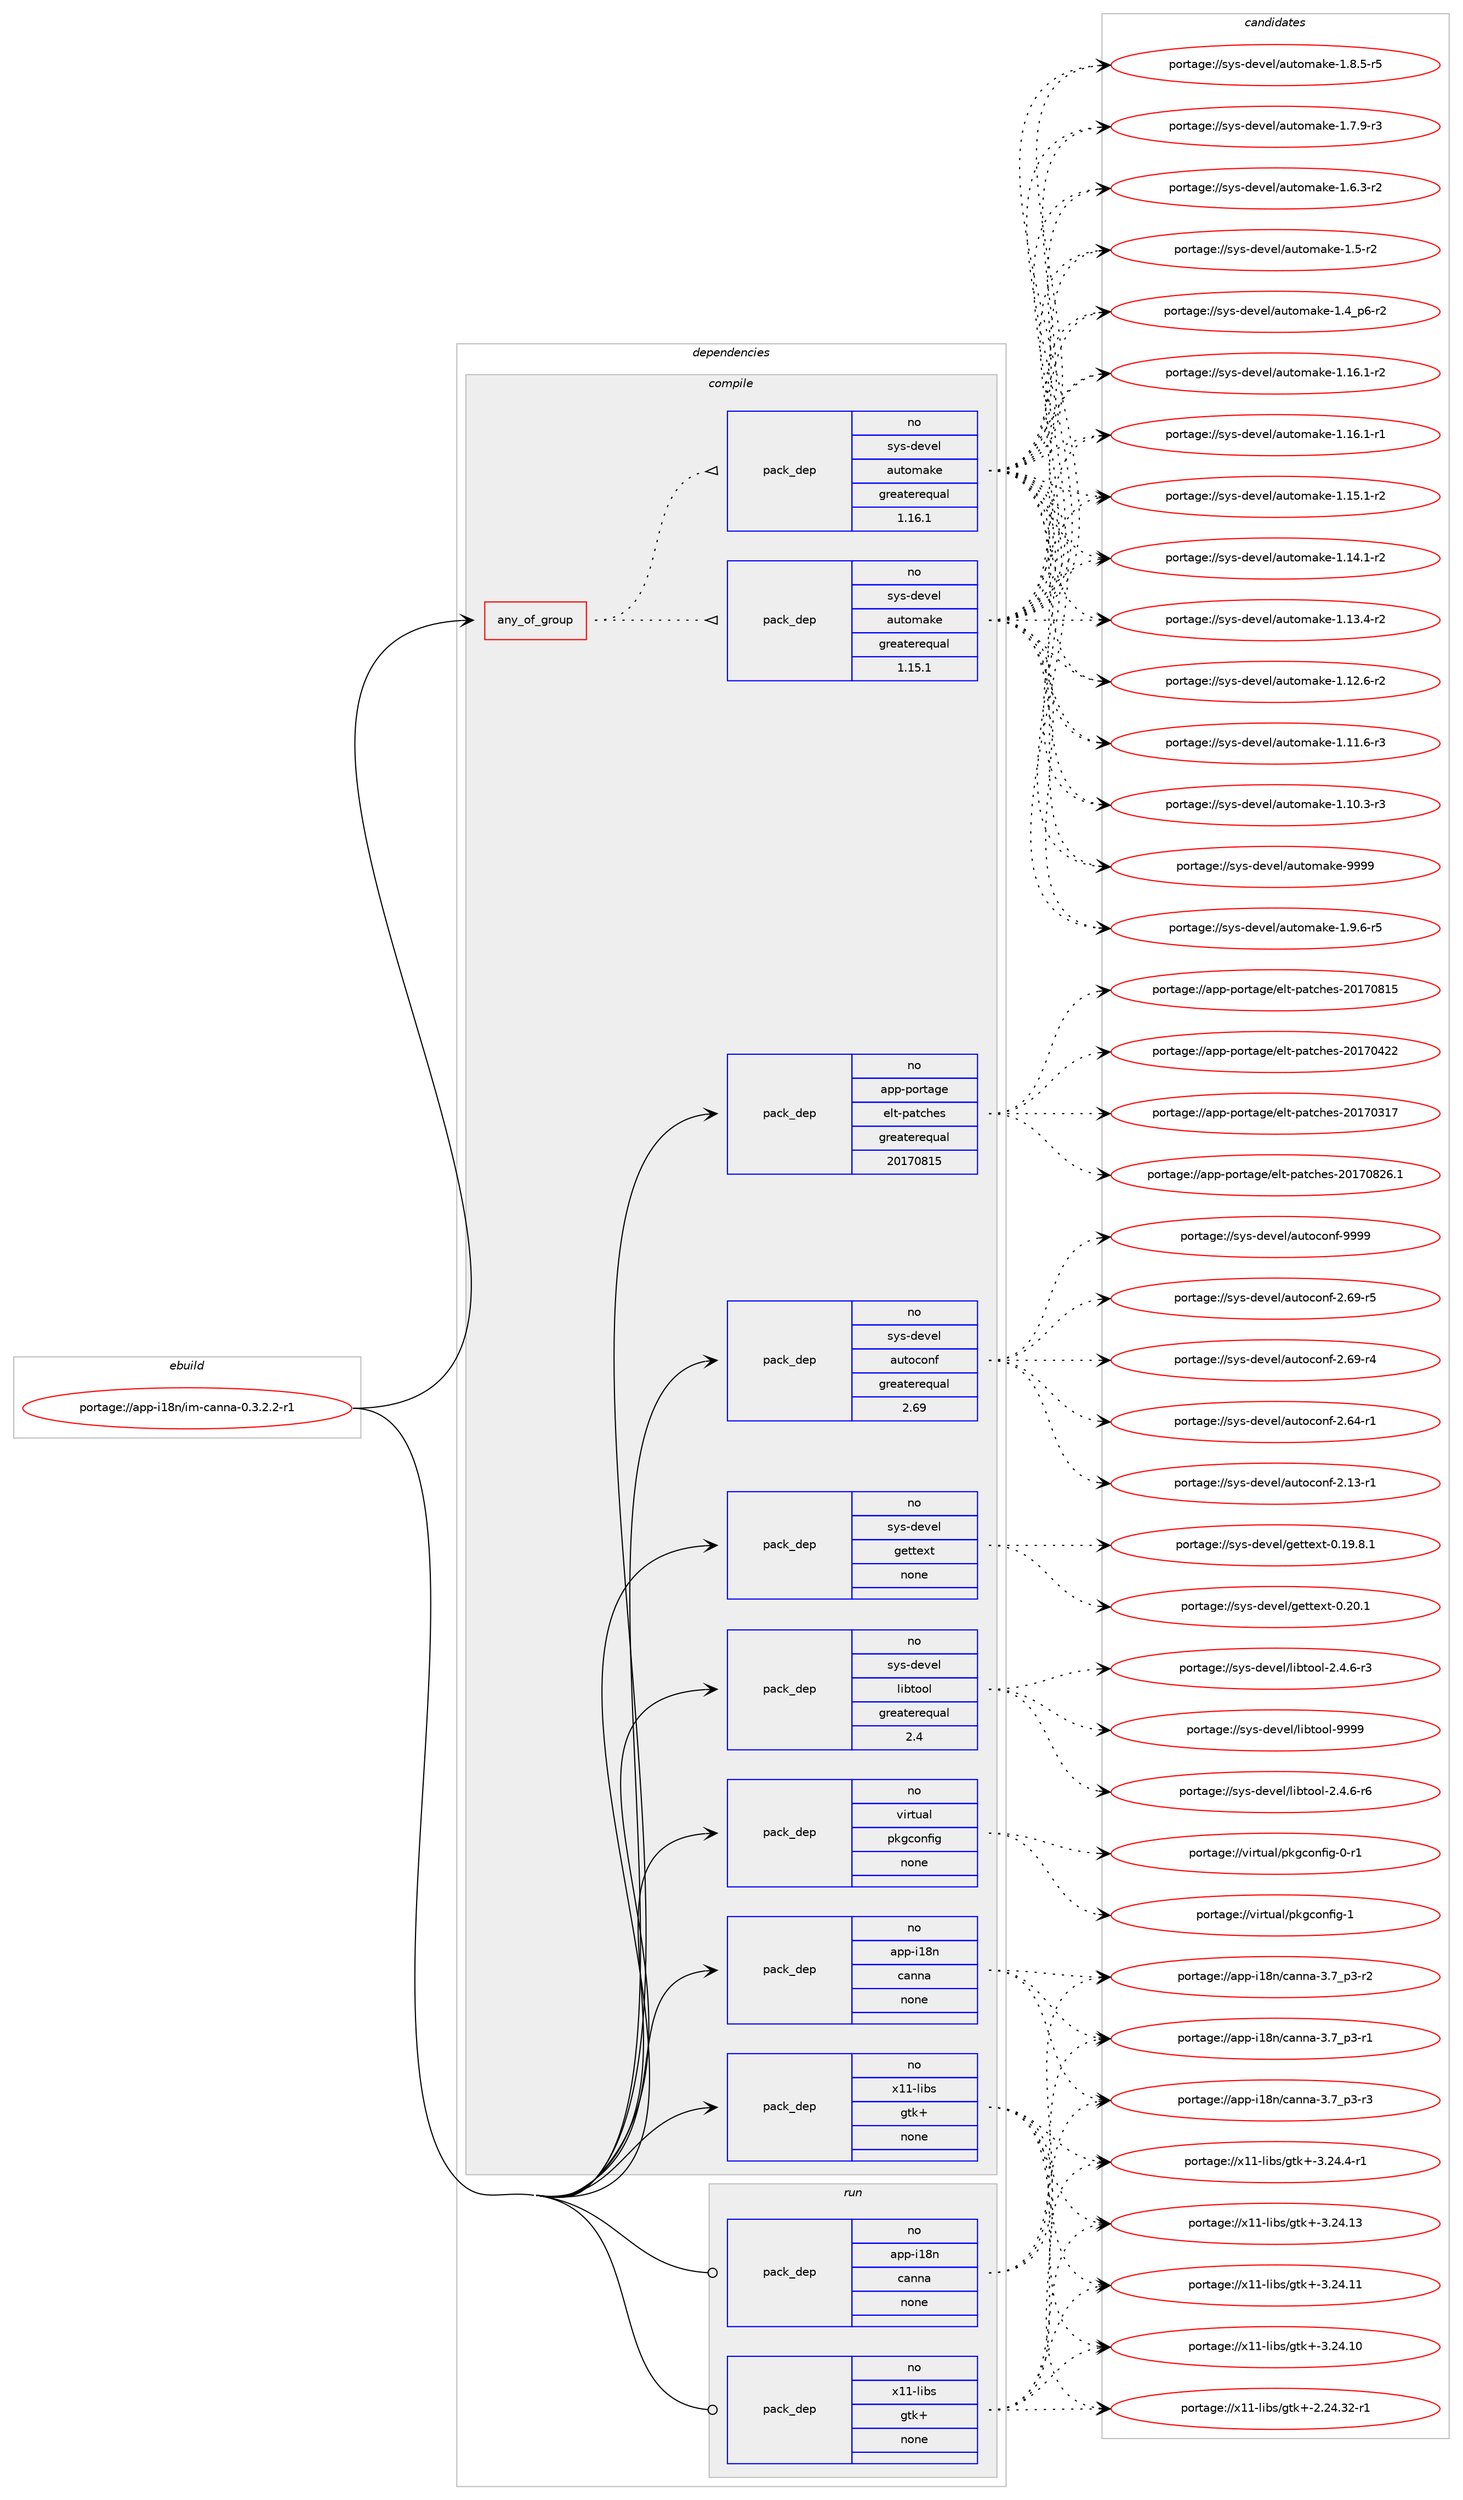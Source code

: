 digraph prolog {

# *************
# Graph options
# *************

newrank=true;
concentrate=true;
compound=true;
graph [rankdir=LR,fontname=Helvetica,fontsize=10,ranksep=1.5];#, ranksep=2.5, nodesep=0.2];
edge  [arrowhead=vee];
node  [fontname=Helvetica,fontsize=10];

# **********
# The ebuild
# **********

subgraph cluster_leftcol {
color=gray;
label=<<i>ebuild</i>>;
id [label="portage://app-i18n/im-canna-0.3.2.2-r1", color=red, width=4, href="../app-i18n/im-canna-0.3.2.2-r1.svg"];
}

# ****************
# The dependencies
# ****************

subgraph cluster_midcol {
color=gray;
label=<<i>dependencies</i>>;
subgraph cluster_compile {
fillcolor="#eeeeee";
style=filled;
label=<<i>compile</i>>;
subgraph any8008 {
dependency617899 [label=<<TABLE BORDER="0" CELLBORDER="1" CELLSPACING="0" CELLPADDING="4"><TR><TD CELLPADDING="10">any_of_group</TD></TR></TABLE>>, shape=none, color=red];subgraph pack464876 {
dependency617900 [label=<<TABLE BORDER="0" CELLBORDER="1" CELLSPACING="0" CELLPADDING="4" WIDTH="220"><TR><TD ROWSPAN="6" CELLPADDING="30">pack_dep</TD></TR><TR><TD WIDTH="110">no</TD></TR><TR><TD>sys-devel</TD></TR><TR><TD>automake</TD></TR><TR><TD>greaterequal</TD></TR><TR><TD>1.16.1</TD></TR></TABLE>>, shape=none, color=blue];
}
dependency617899:e -> dependency617900:w [weight=20,style="dotted",arrowhead="oinv"];
subgraph pack464877 {
dependency617901 [label=<<TABLE BORDER="0" CELLBORDER="1" CELLSPACING="0" CELLPADDING="4" WIDTH="220"><TR><TD ROWSPAN="6" CELLPADDING="30">pack_dep</TD></TR><TR><TD WIDTH="110">no</TD></TR><TR><TD>sys-devel</TD></TR><TR><TD>automake</TD></TR><TR><TD>greaterequal</TD></TR><TR><TD>1.15.1</TD></TR></TABLE>>, shape=none, color=blue];
}
dependency617899:e -> dependency617901:w [weight=20,style="dotted",arrowhead="oinv"];
}
id:e -> dependency617899:w [weight=20,style="solid",arrowhead="vee"];
subgraph pack464878 {
dependency617902 [label=<<TABLE BORDER="0" CELLBORDER="1" CELLSPACING="0" CELLPADDING="4" WIDTH="220"><TR><TD ROWSPAN="6" CELLPADDING="30">pack_dep</TD></TR><TR><TD WIDTH="110">no</TD></TR><TR><TD>app-i18n</TD></TR><TR><TD>canna</TD></TR><TR><TD>none</TD></TR><TR><TD></TD></TR></TABLE>>, shape=none, color=blue];
}
id:e -> dependency617902:w [weight=20,style="solid",arrowhead="vee"];
subgraph pack464879 {
dependency617903 [label=<<TABLE BORDER="0" CELLBORDER="1" CELLSPACING="0" CELLPADDING="4" WIDTH="220"><TR><TD ROWSPAN="6" CELLPADDING="30">pack_dep</TD></TR><TR><TD WIDTH="110">no</TD></TR><TR><TD>app-portage</TD></TR><TR><TD>elt-patches</TD></TR><TR><TD>greaterequal</TD></TR><TR><TD>20170815</TD></TR></TABLE>>, shape=none, color=blue];
}
id:e -> dependency617903:w [weight=20,style="solid",arrowhead="vee"];
subgraph pack464880 {
dependency617904 [label=<<TABLE BORDER="0" CELLBORDER="1" CELLSPACING="0" CELLPADDING="4" WIDTH="220"><TR><TD ROWSPAN="6" CELLPADDING="30">pack_dep</TD></TR><TR><TD WIDTH="110">no</TD></TR><TR><TD>sys-devel</TD></TR><TR><TD>autoconf</TD></TR><TR><TD>greaterequal</TD></TR><TR><TD>2.69</TD></TR></TABLE>>, shape=none, color=blue];
}
id:e -> dependency617904:w [weight=20,style="solid",arrowhead="vee"];
subgraph pack464881 {
dependency617905 [label=<<TABLE BORDER="0" CELLBORDER="1" CELLSPACING="0" CELLPADDING="4" WIDTH="220"><TR><TD ROWSPAN="6" CELLPADDING="30">pack_dep</TD></TR><TR><TD WIDTH="110">no</TD></TR><TR><TD>sys-devel</TD></TR><TR><TD>gettext</TD></TR><TR><TD>none</TD></TR><TR><TD></TD></TR></TABLE>>, shape=none, color=blue];
}
id:e -> dependency617905:w [weight=20,style="solid",arrowhead="vee"];
subgraph pack464882 {
dependency617906 [label=<<TABLE BORDER="0" CELLBORDER="1" CELLSPACING="0" CELLPADDING="4" WIDTH="220"><TR><TD ROWSPAN="6" CELLPADDING="30">pack_dep</TD></TR><TR><TD WIDTH="110">no</TD></TR><TR><TD>sys-devel</TD></TR><TR><TD>libtool</TD></TR><TR><TD>greaterequal</TD></TR><TR><TD>2.4</TD></TR></TABLE>>, shape=none, color=blue];
}
id:e -> dependency617906:w [weight=20,style="solid",arrowhead="vee"];
subgraph pack464883 {
dependency617907 [label=<<TABLE BORDER="0" CELLBORDER="1" CELLSPACING="0" CELLPADDING="4" WIDTH="220"><TR><TD ROWSPAN="6" CELLPADDING="30">pack_dep</TD></TR><TR><TD WIDTH="110">no</TD></TR><TR><TD>virtual</TD></TR><TR><TD>pkgconfig</TD></TR><TR><TD>none</TD></TR><TR><TD></TD></TR></TABLE>>, shape=none, color=blue];
}
id:e -> dependency617907:w [weight=20,style="solid",arrowhead="vee"];
subgraph pack464884 {
dependency617908 [label=<<TABLE BORDER="0" CELLBORDER="1" CELLSPACING="0" CELLPADDING="4" WIDTH="220"><TR><TD ROWSPAN="6" CELLPADDING="30">pack_dep</TD></TR><TR><TD WIDTH="110">no</TD></TR><TR><TD>x11-libs</TD></TR><TR><TD>gtk+</TD></TR><TR><TD>none</TD></TR><TR><TD></TD></TR></TABLE>>, shape=none, color=blue];
}
id:e -> dependency617908:w [weight=20,style="solid",arrowhead="vee"];
}
subgraph cluster_compileandrun {
fillcolor="#eeeeee";
style=filled;
label=<<i>compile and run</i>>;
}
subgraph cluster_run {
fillcolor="#eeeeee";
style=filled;
label=<<i>run</i>>;
subgraph pack464885 {
dependency617909 [label=<<TABLE BORDER="0" CELLBORDER="1" CELLSPACING="0" CELLPADDING="4" WIDTH="220"><TR><TD ROWSPAN="6" CELLPADDING="30">pack_dep</TD></TR><TR><TD WIDTH="110">no</TD></TR><TR><TD>app-i18n</TD></TR><TR><TD>canna</TD></TR><TR><TD>none</TD></TR><TR><TD></TD></TR></TABLE>>, shape=none, color=blue];
}
id:e -> dependency617909:w [weight=20,style="solid",arrowhead="odot"];
subgraph pack464886 {
dependency617910 [label=<<TABLE BORDER="0" CELLBORDER="1" CELLSPACING="0" CELLPADDING="4" WIDTH="220"><TR><TD ROWSPAN="6" CELLPADDING="30">pack_dep</TD></TR><TR><TD WIDTH="110">no</TD></TR><TR><TD>x11-libs</TD></TR><TR><TD>gtk+</TD></TR><TR><TD>none</TD></TR><TR><TD></TD></TR></TABLE>>, shape=none, color=blue];
}
id:e -> dependency617910:w [weight=20,style="solid",arrowhead="odot"];
}
}

# **************
# The candidates
# **************

subgraph cluster_choices {
rank=same;
color=gray;
label=<<i>candidates</i>>;

subgraph choice464876 {
color=black;
nodesep=1;
choice115121115451001011181011084797117116111109971071014557575757 [label="portage://sys-devel/automake-9999", color=red, width=4,href="../sys-devel/automake-9999.svg"];
choice115121115451001011181011084797117116111109971071014549465746544511453 [label="portage://sys-devel/automake-1.9.6-r5", color=red, width=4,href="../sys-devel/automake-1.9.6-r5.svg"];
choice115121115451001011181011084797117116111109971071014549465646534511453 [label="portage://sys-devel/automake-1.8.5-r5", color=red, width=4,href="../sys-devel/automake-1.8.5-r5.svg"];
choice115121115451001011181011084797117116111109971071014549465546574511451 [label="portage://sys-devel/automake-1.7.9-r3", color=red, width=4,href="../sys-devel/automake-1.7.9-r3.svg"];
choice115121115451001011181011084797117116111109971071014549465446514511450 [label="portage://sys-devel/automake-1.6.3-r2", color=red, width=4,href="../sys-devel/automake-1.6.3-r2.svg"];
choice11512111545100101118101108479711711611110997107101454946534511450 [label="portage://sys-devel/automake-1.5-r2", color=red, width=4,href="../sys-devel/automake-1.5-r2.svg"];
choice115121115451001011181011084797117116111109971071014549465295112544511450 [label="portage://sys-devel/automake-1.4_p6-r2", color=red, width=4,href="../sys-devel/automake-1.4_p6-r2.svg"];
choice11512111545100101118101108479711711611110997107101454946495446494511450 [label="portage://sys-devel/automake-1.16.1-r2", color=red, width=4,href="../sys-devel/automake-1.16.1-r2.svg"];
choice11512111545100101118101108479711711611110997107101454946495446494511449 [label="portage://sys-devel/automake-1.16.1-r1", color=red, width=4,href="../sys-devel/automake-1.16.1-r1.svg"];
choice11512111545100101118101108479711711611110997107101454946495346494511450 [label="portage://sys-devel/automake-1.15.1-r2", color=red, width=4,href="../sys-devel/automake-1.15.1-r2.svg"];
choice11512111545100101118101108479711711611110997107101454946495246494511450 [label="portage://sys-devel/automake-1.14.1-r2", color=red, width=4,href="../sys-devel/automake-1.14.1-r2.svg"];
choice11512111545100101118101108479711711611110997107101454946495146524511450 [label="portage://sys-devel/automake-1.13.4-r2", color=red, width=4,href="../sys-devel/automake-1.13.4-r2.svg"];
choice11512111545100101118101108479711711611110997107101454946495046544511450 [label="portage://sys-devel/automake-1.12.6-r2", color=red, width=4,href="../sys-devel/automake-1.12.6-r2.svg"];
choice11512111545100101118101108479711711611110997107101454946494946544511451 [label="portage://sys-devel/automake-1.11.6-r3", color=red, width=4,href="../sys-devel/automake-1.11.6-r3.svg"];
choice11512111545100101118101108479711711611110997107101454946494846514511451 [label="portage://sys-devel/automake-1.10.3-r3", color=red, width=4,href="../sys-devel/automake-1.10.3-r3.svg"];
dependency617900:e -> choice115121115451001011181011084797117116111109971071014557575757:w [style=dotted,weight="100"];
dependency617900:e -> choice115121115451001011181011084797117116111109971071014549465746544511453:w [style=dotted,weight="100"];
dependency617900:e -> choice115121115451001011181011084797117116111109971071014549465646534511453:w [style=dotted,weight="100"];
dependency617900:e -> choice115121115451001011181011084797117116111109971071014549465546574511451:w [style=dotted,weight="100"];
dependency617900:e -> choice115121115451001011181011084797117116111109971071014549465446514511450:w [style=dotted,weight="100"];
dependency617900:e -> choice11512111545100101118101108479711711611110997107101454946534511450:w [style=dotted,weight="100"];
dependency617900:e -> choice115121115451001011181011084797117116111109971071014549465295112544511450:w [style=dotted,weight="100"];
dependency617900:e -> choice11512111545100101118101108479711711611110997107101454946495446494511450:w [style=dotted,weight="100"];
dependency617900:e -> choice11512111545100101118101108479711711611110997107101454946495446494511449:w [style=dotted,weight="100"];
dependency617900:e -> choice11512111545100101118101108479711711611110997107101454946495346494511450:w [style=dotted,weight="100"];
dependency617900:e -> choice11512111545100101118101108479711711611110997107101454946495246494511450:w [style=dotted,weight="100"];
dependency617900:e -> choice11512111545100101118101108479711711611110997107101454946495146524511450:w [style=dotted,weight="100"];
dependency617900:e -> choice11512111545100101118101108479711711611110997107101454946495046544511450:w [style=dotted,weight="100"];
dependency617900:e -> choice11512111545100101118101108479711711611110997107101454946494946544511451:w [style=dotted,weight="100"];
dependency617900:e -> choice11512111545100101118101108479711711611110997107101454946494846514511451:w [style=dotted,weight="100"];
}
subgraph choice464877 {
color=black;
nodesep=1;
choice115121115451001011181011084797117116111109971071014557575757 [label="portage://sys-devel/automake-9999", color=red, width=4,href="../sys-devel/automake-9999.svg"];
choice115121115451001011181011084797117116111109971071014549465746544511453 [label="portage://sys-devel/automake-1.9.6-r5", color=red, width=4,href="../sys-devel/automake-1.9.6-r5.svg"];
choice115121115451001011181011084797117116111109971071014549465646534511453 [label="portage://sys-devel/automake-1.8.5-r5", color=red, width=4,href="../sys-devel/automake-1.8.5-r5.svg"];
choice115121115451001011181011084797117116111109971071014549465546574511451 [label="portage://sys-devel/automake-1.7.9-r3", color=red, width=4,href="../sys-devel/automake-1.7.9-r3.svg"];
choice115121115451001011181011084797117116111109971071014549465446514511450 [label="portage://sys-devel/automake-1.6.3-r2", color=red, width=4,href="../sys-devel/automake-1.6.3-r2.svg"];
choice11512111545100101118101108479711711611110997107101454946534511450 [label="portage://sys-devel/automake-1.5-r2", color=red, width=4,href="../sys-devel/automake-1.5-r2.svg"];
choice115121115451001011181011084797117116111109971071014549465295112544511450 [label="portage://sys-devel/automake-1.4_p6-r2", color=red, width=4,href="../sys-devel/automake-1.4_p6-r2.svg"];
choice11512111545100101118101108479711711611110997107101454946495446494511450 [label="portage://sys-devel/automake-1.16.1-r2", color=red, width=4,href="../sys-devel/automake-1.16.1-r2.svg"];
choice11512111545100101118101108479711711611110997107101454946495446494511449 [label="portage://sys-devel/automake-1.16.1-r1", color=red, width=4,href="../sys-devel/automake-1.16.1-r1.svg"];
choice11512111545100101118101108479711711611110997107101454946495346494511450 [label="portage://sys-devel/automake-1.15.1-r2", color=red, width=4,href="../sys-devel/automake-1.15.1-r2.svg"];
choice11512111545100101118101108479711711611110997107101454946495246494511450 [label="portage://sys-devel/automake-1.14.1-r2", color=red, width=4,href="../sys-devel/automake-1.14.1-r2.svg"];
choice11512111545100101118101108479711711611110997107101454946495146524511450 [label="portage://sys-devel/automake-1.13.4-r2", color=red, width=4,href="../sys-devel/automake-1.13.4-r2.svg"];
choice11512111545100101118101108479711711611110997107101454946495046544511450 [label="portage://sys-devel/automake-1.12.6-r2", color=red, width=4,href="../sys-devel/automake-1.12.6-r2.svg"];
choice11512111545100101118101108479711711611110997107101454946494946544511451 [label="portage://sys-devel/automake-1.11.6-r3", color=red, width=4,href="../sys-devel/automake-1.11.6-r3.svg"];
choice11512111545100101118101108479711711611110997107101454946494846514511451 [label="portage://sys-devel/automake-1.10.3-r3", color=red, width=4,href="../sys-devel/automake-1.10.3-r3.svg"];
dependency617901:e -> choice115121115451001011181011084797117116111109971071014557575757:w [style=dotted,weight="100"];
dependency617901:e -> choice115121115451001011181011084797117116111109971071014549465746544511453:w [style=dotted,weight="100"];
dependency617901:e -> choice115121115451001011181011084797117116111109971071014549465646534511453:w [style=dotted,weight="100"];
dependency617901:e -> choice115121115451001011181011084797117116111109971071014549465546574511451:w [style=dotted,weight="100"];
dependency617901:e -> choice115121115451001011181011084797117116111109971071014549465446514511450:w [style=dotted,weight="100"];
dependency617901:e -> choice11512111545100101118101108479711711611110997107101454946534511450:w [style=dotted,weight="100"];
dependency617901:e -> choice115121115451001011181011084797117116111109971071014549465295112544511450:w [style=dotted,weight="100"];
dependency617901:e -> choice11512111545100101118101108479711711611110997107101454946495446494511450:w [style=dotted,weight="100"];
dependency617901:e -> choice11512111545100101118101108479711711611110997107101454946495446494511449:w [style=dotted,weight="100"];
dependency617901:e -> choice11512111545100101118101108479711711611110997107101454946495346494511450:w [style=dotted,weight="100"];
dependency617901:e -> choice11512111545100101118101108479711711611110997107101454946495246494511450:w [style=dotted,weight="100"];
dependency617901:e -> choice11512111545100101118101108479711711611110997107101454946495146524511450:w [style=dotted,weight="100"];
dependency617901:e -> choice11512111545100101118101108479711711611110997107101454946495046544511450:w [style=dotted,weight="100"];
dependency617901:e -> choice11512111545100101118101108479711711611110997107101454946494946544511451:w [style=dotted,weight="100"];
dependency617901:e -> choice11512111545100101118101108479711711611110997107101454946494846514511451:w [style=dotted,weight="100"];
}
subgraph choice464878 {
color=black;
nodesep=1;
choice97112112451054956110479997110110974551465595112514511451 [label="portage://app-i18n/canna-3.7_p3-r3", color=red, width=4,href="../app-i18n/canna-3.7_p3-r3.svg"];
choice97112112451054956110479997110110974551465595112514511450 [label="portage://app-i18n/canna-3.7_p3-r2", color=red, width=4,href="../app-i18n/canna-3.7_p3-r2.svg"];
choice97112112451054956110479997110110974551465595112514511449 [label="portage://app-i18n/canna-3.7_p3-r1", color=red, width=4,href="../app-i18n/canna-3.7_p3-r1.svg"];
dependency617902:e -> choice97112112451054956110479997110110974551465595112514511451:w [style=dotted,weight="100"];
dependency617902:e -> choice97112112451054956110479997110110974551465595112514511450:w [style=dotted,weight="100"];
dependency617902:e -> choice97112112451054956110479997110110974551465595112514511449:w [style=dotted,weight="100"];
}
subgraph choice464879 {
color=black;
nodesep=1;
choice971121124511211111411697103101471011081164511297116991041011154550484955485650544649 [label="portage://app-portage/elt-patches-20170826.1", color=red, width=4,href="../app-portage/elt-patches-20170826.1.svg"];
choice97112112451121111141169710310147101108116451129711699104101115455048495548564953 [label="portage://app-portage/elt-patches-20170815", color=red, width=4,href="../app-portage/elt-patches-20170815.svg"];
choice97112112451121111141169710310147101108116451129711699104101115455048495548525050 [label="portage://app-portage/elt-patches-20170422", color=red, width=4,href="../app-portage/elt-patches-20170422.svg"];
choice97112112451121111141169710310147101108116451129711699104101115455048495548514955 [label="portage://app-portage/elt-patches-20170317", color=red, width=4,href="../app-portage/elt-patches-20170317.svg"];
dependency617903:e -> choice971121124511211111411697103101471011081164511297116991041011154550484955485650544649:w [style=dotted,weight="100"];
dependency617903:e -> choice97112112451121111141169710310147101108116451129711699104101115455048495548564953:w [style=dotted,weight="100"];
dependency617903:e -> choice97112112451121111141169710310147101108116451129711699104101115455048495548525050:w [style=dotted,weight="100"];
dependency617903:e -> choice97112112451121111141169710310147101108116451129711699104101115455048495548514955:w [style=dotted,weight="100"];
}
subgraph choice464880 {
color=black;
nodesep=1;
choice115121115451001011181011084797117116111991111101024557575757 [label="portage://sys-devel/autoconf-9999", color=red, width=4,href="../sys-devel/autoconf-9999.svg"];
choice1151211154510010111810110847971171161119911111010245504654574511453 [label="portage://sys-devel/autoconf-2.69-r5", color=red, width=4,href="../sys-devel/autoconf-2.69-r5.svg"];
choice1151211154510010111810110847971171161119911111010245504654574511452 [label="portage://sys-devel/autoconf-2.69-r4", color=red, width=4,href="../sys-devel/autoconf-2.69-r4.svg"];
choice1151211154510010111810110847971171161119911111010245504654524511449 [label="portage://sys-devel/autoconf-2.64-r1", color=red, width=4,href="../sys-devel/autoconf-2.64-r1.svg"];
choice1151211154510010111810110847971171161119911111010245504649514511449 [label="portage://sys-devel/autoconf-2.13-r1", color=red, width=4,href="../sys-devel/autoconf-2.13-r1.svg"];
dependency617904:e -> choice115121115451001011181011084797117116111991111101024557575757:w [style=dotted,weight="100"];
dependency617904:e -> choice1151211154510010111810110847971171161119911111010245504654574511453:w [style=dotted,weight="100"];
dependency617904:e -> choice1151211154510010111810110847971171161119911111010245504654574511452:w [style=dotted,weight="100"];
dependency617904:e -> choice1151211154510010111810110847971171161119911111010245504654524511449:w [style=dotted,weight="100"];
dependency617904:e -> choice1151211154510010111810110847971171161119911111010245504649514511449:w [style=dotted,weight="100"];
}
subgraph choice464881 {
color=black;
nodesep=1;
choice115121115451001011181011084710310111611610112011645484650484649 [label="portage://sys-devel/gettext-0.20.1", color=red, width=4,href="../sys-devel/gettext-0.20.1.svg"];
choice1151211154510010111810110847103101116116101120116454846495746564649 [label="portage://sys-devel/gettext-0.19.8.1", color=red, width=4,href="../sys-devel/gettext-0.19.8.1.svg"];
dependency617905:e -> choice115121115451001011181011084710310111611610112011645484650484649:w [style=dotted,weight="100"];
dependency617905:e -> choice1151211154510010111810110847103101116116101120116454846495746564649:w [style=dotted,weight="100"];
}
subgraph choice464882 {
color=black;
nodesep=1;
choice1151211154510010111810110847108105981161111111084557575757 [label="portage://sys-devel/libtool-9999", color=red, width=4,href="../sys-devel/libtool-9999.svg"];
choice1151211154510010111810110847108105981161111111084550465246544511454 [label="portage://sys-devel/libtool-2.4.6-r6", color=red, width=4,href="../sys-devel/libtool-2.4.6-r6.svg"];
choice1151211154510010111810110847108105981161111111084550465246544511451 [label="portage://sys-devel/libtool-2.4.6-r3", color=red, width=4,href="../sys-devel/libtool-2.4.6-r3.svg"];
dependency617906:e -> choice1151211154510010111810110847108105981161111111084557575757:w [style=dotted,weight="100"];
dependency617906:e -> choice1151211154510010111810110847108105981161111111084550465246544511454:w [style=dotted,weight="100"];
dependency617906:e -> choice1151211154510010111810110847108105981161111111084550465246544511451:w [style=dotted,weight="100"];
}
subgraph choice464883 {
color=black;
nodesep=1;
choice1181051141161179710847112107103991111101021051034549 [label="portage://virtual/pkgconfig-1", color=red, width=4,href="../virtual/pkgconfig-1.svg"];
choice11810511411611797108471121071039911111010210510345484511449 [label="portage://virtual/pkgconfig-0-r1", color=red, width=4,href="../virtual/pkgconfig-0-r1.svg"];
dependency617907:e -> choice1181051141161179710847112107103991111101021051034549:w [style=dotted,weight="100"];
dependency617907:e -> choice11810511411611797108471121071039911111010210510345484511449:w [style=dotted,weight="100"];
}
subgraph choice464884 {
color=black;
nodesep=1;
choice120494945108105981154710311610743455146505246524511449 [label="portage://x11-libs/gtk+-3.24.4-r1", color=red, width=4,href="../x11-libs/gtk+-3.24.4-r1.svg"];
choice1204949451081059811547103116107434551465052464951 [label="portage://x11-libs/gtk+-3.24.13", color=red, width=4,href="../x11-libs/gtk+-3.24.13.svg"];
choice1204949451081059811547103116107434551465052464949 [label="portage://x11-libs/gtk+-3.24.11", color=red, width=4,href="../x11-libs/gtk+-3.24.11.svg"];
choice1204949451081059811547103116107434551465052464948 [label="portage://x11-libs/gtk+-3.24.10", color=red, width=4,href="../x11-libs/gtk+-3.24.10.svg"];
choice12049494510810598115471031161074345504650524651504511449 [label="portage://x11-libs/gtk+-2.24.32-r1", color=red, width=4,href="../x11-libs/gtk+-2.24.32-r1.svg"];
dependency617908:e -> choice120494945108105981154710311610743455146505246524511449:w [style=dotted,weight="100"];
dependency617908:e -> choice1204949451081059811547103116107434551465052464951:w [style=dotted,weight="100"];
dependency617908:e -> choice1204949451081059811547103116107434551465052464949:w [style=dotted,weight="100"];
dependency617908:e -> choice1204949451081059811547103116107434551465052464948:w [style=dotted,weight="100"];
dependency617908:e -> choice12049494510810598115471031161074345504650524651504511449:w [style=dotted,weight="100"];
}
subgraph choice464885 {
color=black;
nodesep=1;
choice97112112451054956110479997110110974551465595112514511451 [label="portage://app-i18n/canna-3.7_p3-r3", color=red, width=4,href="../app-i18n/canna-3.7_p3-r3.svg"];
choice97112112451054956110479997110110974551465595112514511450 [label="portage://app-i18n/canna-3.7_p3-r2", color=red, width=4,href="../app-i18n/canna-3.7_p3-r2.svg"];
choice97112112451054956110479997110110974551465595112514511449 [label="portage://app-i18n/canna-3.7_p3-r1", color=red, width=4,href="../app-i18n/canna-3.7_p3-r1.svg"];
dependency617909:e -> choice97112112451054956110479997110110974551465595112514511451:w [style=dotted,weight="100"];
dependency617909:e -> choice97112112451054956110479997110110974551465595112514511450:w [style=dotted,weight="100"];
dependency617909:e -> choice97112112451054956110479997110110974551465595112514511449:w [style=dotted,weight="100"];
}
subgraph choice464886 {
color=black;
nodesep=1;
choice120494945108105981154710311610743455146505246524511449 [label="portage://x11-libs/gtk+-3.24.4-r1", color=red, width=4,href="../x11-libs/gtk+-3.24.4-r1.svg"];
choice1204949451081059811547103116107434551465052464951 [label="portage://x11-libs/gtk+-3.24.13", color=red, width=4,href="../x11-libs/gtk+-3.24.13.svg"];
choice1204949451081059811547103116107434551465052464949 [label="portage://x11-libs/gtk+-3.24.11", color=red, width=4,href="../x11-libs/gtk+-3.24.11.svg"];
choice1204949451081059811547103116107434551465052464948 [label="portage://x11-libs/gtk+-3.24.10", color=red, width=4,href="../x11-libs/gtk+-3.24.10.svg"];
choice12049494510810598115471031161074345504650524651504511449 [label="portage://x11-libs/gtk+-2.24.32-r1", color=red, width=4,href="../x11-libs/gtk+-2.24.32-r1.svg"];
dependency617910:e -> choice120494945108105981154710311610743455146505246524511449:w [style=dotted,weight="100"];
dependency617910:e -> choice1204949451081059811547103116107434551465052464951:w [style=dotted,weight="100"];
dependency617910:e -> choice1204949451081059811547103116107434551465052464949:w [style=dotted,weight="100"];
dependency617910:e -> choice1204949451081059811547103116107434551465052464948:w [style=dotted,weight="100"];
dependency617910:e -> choice12049494510810598115471031161074345504650524651504511449:w [style=dotted,weight="100"];
}
}

}
